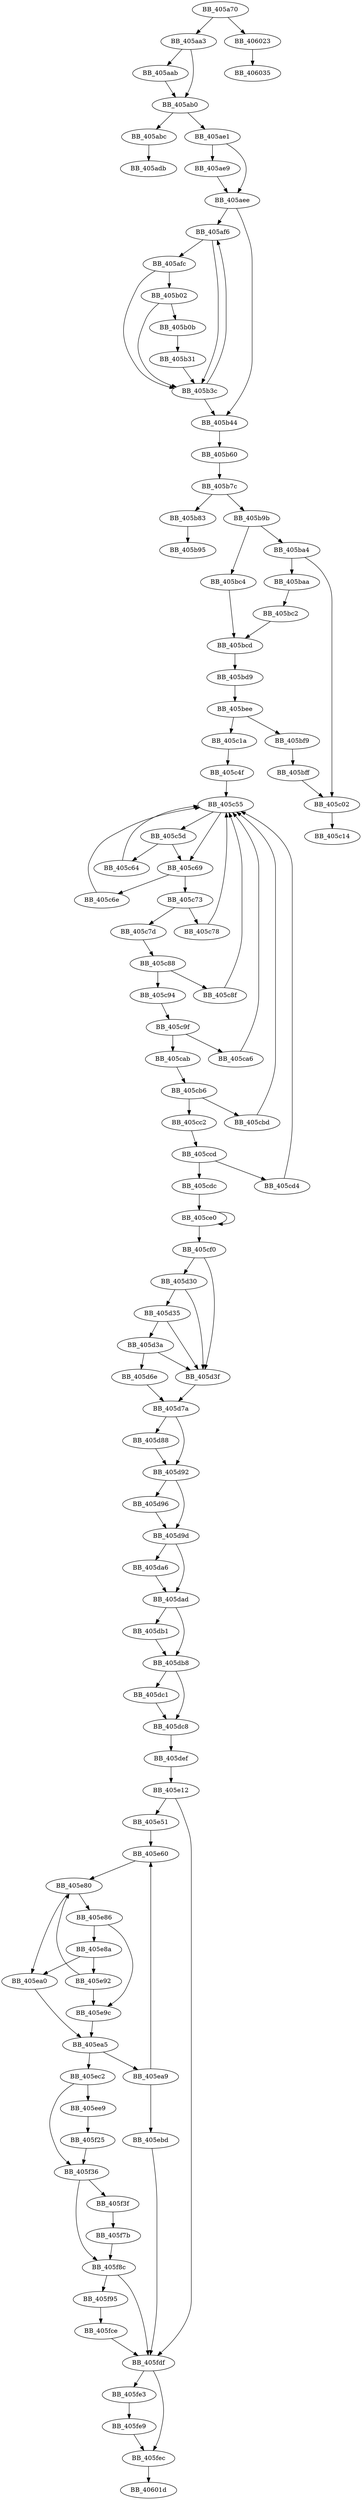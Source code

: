 DiGraph sub_405A70{
BB_405a70->BB_405aa3
BB_405a70->BB_406023
BB_405aa3->BB_405aab
BB_405aa3->BB_405ab0
BB_405aab->BB_405ab0
BB_405ab0->BB_405abc
BB_405ab0->BB_405ae1
BB_405abc->BB_405adb
BB_405ae1->BB_405ae9
BB_405ae1->BB_405aee
BB_405ae9->BB_405aee
BB_405aee->BB_405af6
BB_405aee->BB_405b44
BB_405af6->BB_405afc
BB_405af6->BB_405b3c
BB_405afc->BB_405b02
BB_405afc->BB_405b3c
BB_405b02->BB_405b0b
BB_405b02->BB_405b3c
BB_405b0b->BB_405b31
BB_405b31->BB_405b3c
BB_405b3c->BB_405af6
BB_405b3c->BB_405b44
BB_405b44->BB_405b60
BB_405b60->BB_405b7c
BB_405b7c->BB_405b83
BB_405b7c->BB_405b9b
BB_405b83->BB_405b95
BB_405b9b->BB_405ba4
BB_405b9b->BB_405bc4
BB_405ba4->BB_405baa
BB_405ba4->BB_405c02
BB_405baa->BB_405bc2
BB_405bc2->BB_405bcd
BB_405bc4->BB_405bcd
BB_405bcd->BB_405bd9
BB_405bd9->BB_405bee
BB_405bee->BB_405bf9
BB_405bee->BB_405c1a
BB_405bf9->BB_405bff
BB_405bff->BB_405c02
BB_405c02->BB_405c14
BB_405c1a->BB_405c4f
BB_405c4f->BB_405c55
BB_405c55->BB_405c5d
BB_405c55->BB_405c69
BB_405c5d->BB_405c64
BB_405c5d->BB_405c69
BB_405c64->BB_405c55
BB_405c69->BB_405c6e
BB_405c69->BB_405c73
BB_405c6e->BB_405c55
BB_405c73->BB_405c78
BB_405c73->BB_405c7d
BB_405c78->BB_405c55
BB_405c7d->BB_405c88
BB_405c88->BB_405c8f
BB_405c88->BB_405c94
BB_405c8f->BB_405c55
BB_405c94->BB_405c9f
BB_405c9f->BB_405ca6
BB_405c9f->BB_405cab
BB_405ca6->BB_405c55
BB_405cab->BB_405cb6
BB_405cb6->BB_405cbd
BB_405cb6->BB_405cc2
BB_405cbd->BB_405c55
BB_405cc2->BB_405ccd
BB_405ccd->BB_405cd4
BB_405ccd->BB_405cdc
BB_405cd4->BB_405c55
BB_405cdc->BB_405ce0
BB_405ce0->BB_405ce0
BB_405ce0->BB_405cf0
BB_405cf0->BB_405d30
BB_405cf0->BB_405d3f
BB_405d30->BB_405d35
BB_405d30->BB_405d3f
BB_405d35->BB_405d3a
BB_405d35->BB_405d3f
BB_405d3a->BB_405d3f
BB_405d3a->BB_405d6e
BB_405d3f->BB_405d7a
BB_405d6e->BB_405d7a
BB_405d7a->BB_405d88
BB_405d7a->BB_405d92
BB_405d88->BB_405d92
BB_405d92->BB_405d96
BB_405d92->BB_405d9d
BB_405d96->BB_405d9d
BB_405d9d->BB_405da6
BB_405d9d->BB_405dad
BB_405da6->BB_405dad
BB_405dad->BB_405db1
BB_405dad->BB_405db8
BB_405db1->BB_405db8
BB_405db8->BB_405dc1
BB_405db8->BB_405dc8
BB_405dc1->BB_405dc8
BB_405dc8->BB_405def
BB_405def->BB_405e12
BB_405e12->BB_405e51
BB_405e12->BB_405fdf
BB_405e51->BB_405e60
BB_405e60->BB_405e80
BB_405e80->BB_405e86
BB_405e80->BB_405ea0
BB_405e86->BB_405e8a
BB_405e86->BB_405e9c
BB_405e8a->BB_405e92
BB_405e8a->BB_405ea0
BB_405e92->BB_405e80
BB_405e92->BB_405e9c
BB_405e9c->BB_405ea5
BB_405ea0->BB_405ea5
BB_405ea5->BB_405ea9
BB_405ea5->BB_405ec2
BB_405ea9->BB_405e60
BB_405ea9->BB_405ebd
BB_405ebd->BB_405fdf
BB_405ec2->BB_405ee9
BB_405ec2->BB_405f36
BB_405ee9->BB_405f25
BB_405f25->BB_405f36
BB_405f36->BB_405f3f
BB_405f36->BB_405f8c
BB_405f3f->BB_405f7b
BB_405f7b->BB_405f8c
BB_405f8c->BB_405f95
BB_405f8c->BB_405fdf
BB_405f95->BB_405fce
BB_405fce->BB_405fdf
BB_405fdf->BB_405fe3
BB_405fdf->BB_405fec
BB_405fe3->BB_405fe9
BB_405fe9->BB_405fec
BB_405fec->BB_40601d
BB_406023->BB_406035
}

